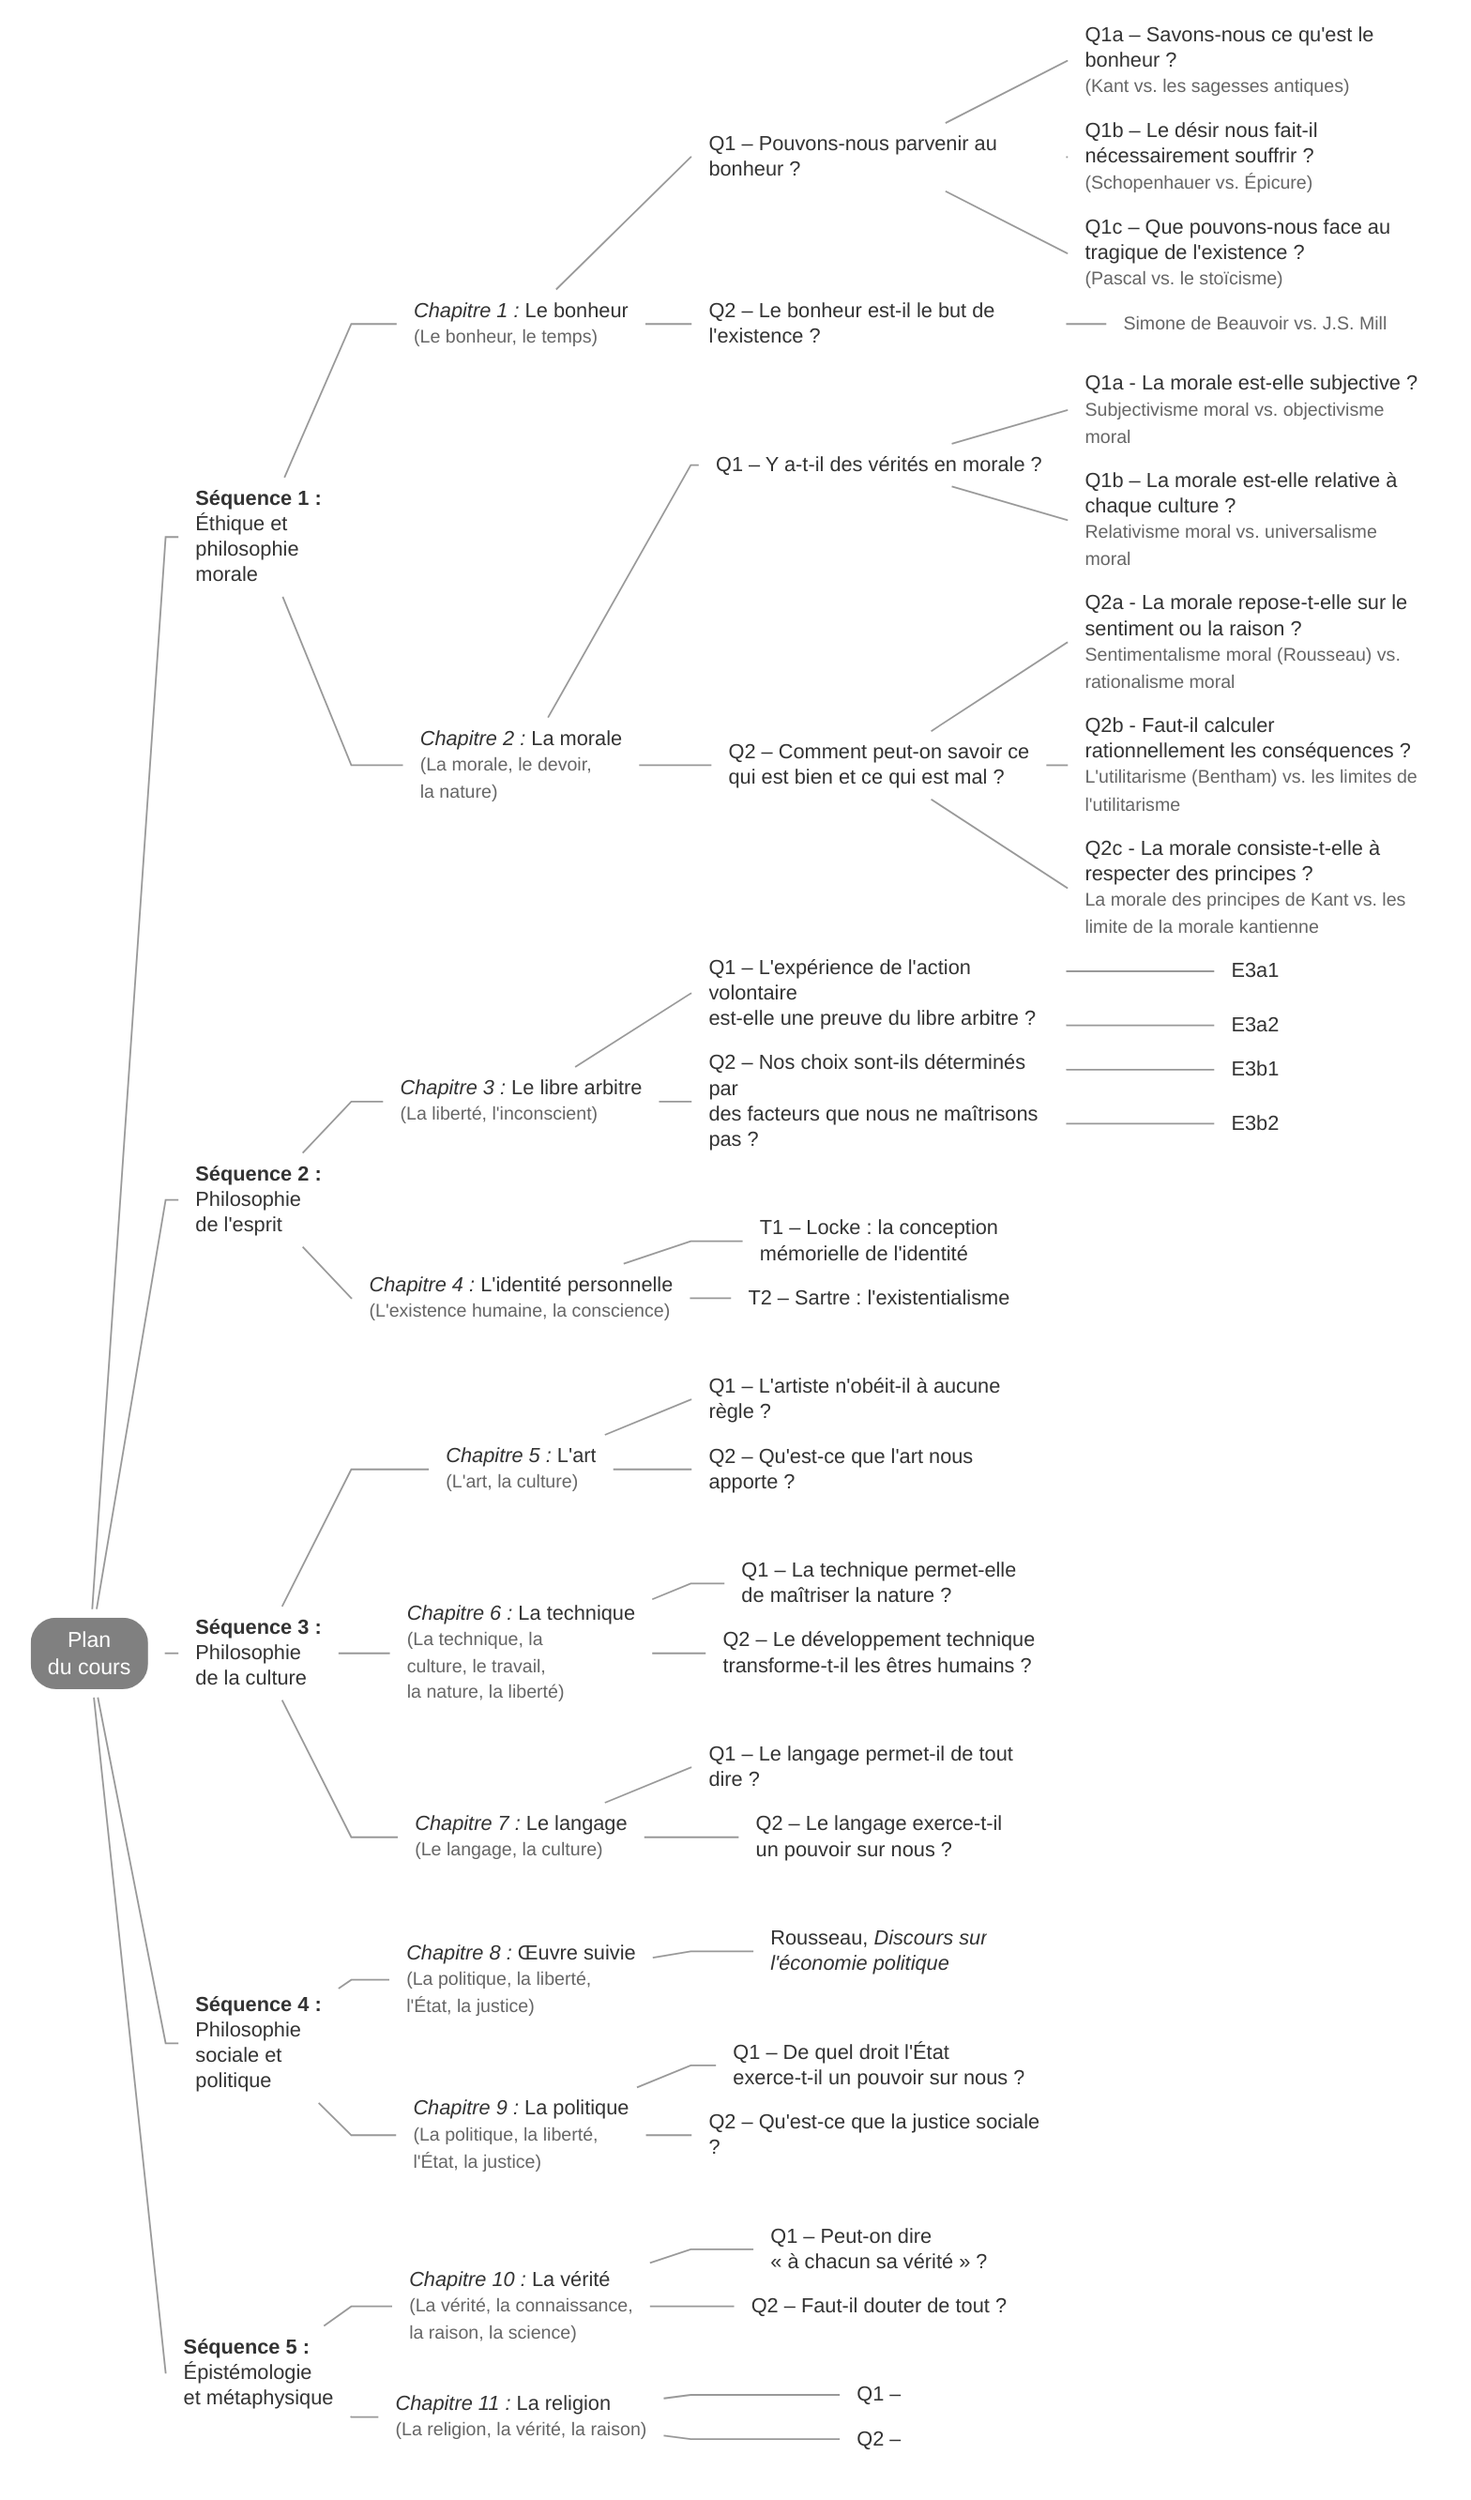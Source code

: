 %%{init{"theme":"base","themeCSS":"* {line-height:1.25em!important; font-size:12px; text-align:left!important; } span span{color:#666; font-size:0.9em;}  g[id*=\"A\"] * {font-size:1.01em;}  g[id*=\"V\"] * {color:transparent} .edge-thickness-normal{stroke-width:1px; stroke:#999;} .edge-thickness-thick{stroke-width:1px!important} .edge-pattern-dotted{stroke:transparent} mark {background-color:grey; color:white; display:block; text-align:center!important; padding:5px 10px; border-radius:15px} ","themeVariables":{"secondaryColor":"transparent","primaryColor":"transparent","primaryBorderColor":"transparent"},"flowchart":{"htmlLabels":true,"padding":5,"rankSpacing":1,"nodeSpacing":1,"curve":"linear"}} }%%
flowchart LR

A[<mark>Plan <br>du cours</mark>]

B1[<b>Séquence 1 :</b></b><br> Éthique et <br> philosophie<br>  morale]
B2[<b>Séquence 2 :</b><br> Philosophie <br> de l'esprit]
B3[<b>Séquence 3 :</b><br> Philosophie<br> de la culture]
B4[<b>Séquence 4 :</b><br> Philosophie<br>sociale et <br>politique]
B5[<b>Séquence 5 :</b><br>Épistémologie <br>et métaphysique]

A --- B1 & B2 & B3 & B4 & B5

B1 --- C1 & C2
B2 --- C3 & C4
B3 --- C5 & C6 & C7
B4 --- C8 & C9
B5 --- C10 & C11

C1["<i>Chapitre 1 :</i> Le bonheur<br><span>(Le bonheur, le temps)</span>"]
C2["<i>Chapitre 2 :</i> La morale<br><span>(La morale, le devoir,<br>la nature)</span>"]

C3["<i>Chapitre 3 :</i> Le libre arbitre<br><span>(La liberté, l'inconscient)</span>"]
C4["<i>Chapitre 4 :</i> L'identité personnelle<br><span>(L'existence humaine, la  conscience)</span>"]

C5["<i>Chapitre 5 :</i> L'art<br><span>(L'art, la culture)</span>"]
C6["<i>Chapitre 6 :</i> La technique<br><span>(La technique, la<br>culture, le travail,<br>la nature, la liberté)</span>"]
C7["<i>Chapitre 7 :</i> Le langage<br><span>(Le langage, la culture)</span>"]

C8["<i>Chapitre 8 :</i> Œuvre suivie<br><span>(La politique, la liberté,<br> l'#Eacute;tat, la justice)</span>"]
C9["<i>Chapitre 9 :</i> La politique<br><span>(La politique, la liberté,<br> l'#Eacute;tat, la justice)</span>"]

C10["<i>Chapitre 10 :</i> La vérité<br><span>(La vérité, la connaissance, <br>la raison, la science)</span>"]
C11["<i>Chapitre 11 :</i> La religion<br><span>(La religion, la vérité, la raison)</span>"]

C1 --- D1a & D1b
C1 -.- V1
C2 --- D2a & D2b
C2 -.- V2
C3 --- D3a & D3b
C3 -.- V3
C4 --- D4a & D4b
C4 -.- V4
C5 --- D5a & D5b
C5 -.- V5
C6 --- D6a & D6b
C6 -.- V6
C7 --- D7a & D7b
C7 -.- V7
C8 --- D8
C8 -.- V8
C9 --- D9a & D9b
C9 -.- V9
C10 --- D10a & D10b
C10 -.- V10
C11 --- D11a & D11b

D1a["Q1 – Pouvons-nous parvenir au bonheur ?"]
D1b["Q2 – Le bonheur est-il le but de l'existence ?"]
D2a["Q1 – Y a-t-il des vérités en morale ?"]
D2b["Q2 – Comment peut-on savoir ce <br>qui est bien et ce qui est mal ?"]
D3a["Q1 – L'expérience de l'action volontaire <br>est-elle une preuve du libre arbitre ?"]
D3b["Q2 – Nos choix sont-ils déterminés par <br>des facteurs que nous ne maîtrisons pas ?"]
D4a["T1 – Locke : la conception <br>mémorielle de l'identité"]
D4b["T2 – Sartre : l'existentialisme"]
D5a["Q1 – L'artiste n'obéit-il à aucune règle ?"]
D5b["Q2 – Qu'est-ce que l'art nous apporte ?"]
D6a["Q1 – La technique permet-elle <br>de maîtriser la nature ?"]
D6b["Q2 – Le développement technique <br>transforme-t-il les êtres humains ?"]
D7a["Q1 – Le langage permet-il de tout dire ?"]
D7b["Q2 – Le langage exerce-t-il<br> un pouvoir sur nous ?"]
D8["Rousseau, <i>Discours sur <br>l'économie politique</i>"]
D9a["Q1 – De quel droit l'État <br>exerce-t-il un pouvoir sur nous ?"]
D9b["Q2 – Qu'est-ce que la justice sociale ?"]
D10a["Q1 – Peut-on dire <br>« à chacun sa vérité » ?"]
D10b["Q2 – Faut-il douter de tout ?"]
D11a["Q1 – "]
D11b["Q2 – "]


D1a --- E1a1 & E1a2 & E1a3
D1b --- E1b1

E1a1["Q1a – Savons-nous ce qu'est le bonheur ? <br><span>(Kant vs. les sagesses antiques)</span>"]
E1a2["Q1b – Le désir nous fait-il nécessairement souffrir ? <br><span>(Schopenhauer vs. Épicure)</span>"]
E1a3["Q1c – Que pouvons-nous face au tragique de l'existence ? <br><span>(Pascal vs. le stoïcisme)</span>"]

E1b1["<span>Simone de Beauvoir vs. J.S. Mill</span>"]

D2a --- E2a1 & E2a2
D2b --- E2b1 & E2b2 & E2b3

E2a1["Q1a - La morale est-elle subjective ? <br><span>Subjectivisme moral vs. objectivisme moral</span>"]
E2a2["Q1b – La morale est-elle relative à chaque culture ? <br><span>Relativisme moral vs. universalisme moral</span>"]

E2b1["Q2a - La morale repose-t-elle sur le sentiment ou la raison ? <br><span>Sentimentalisme moral (Rousseau) vs. rationalisme moral</span>"]
E2b2["Q2b - Faut-il calculer rationnellement les conséquences ? <br><span>L'utilitarisme (Bentham) vs. les limites de l'utilitarisme</span>"]
E2b3["Q2c - La morale consiste-t-elle à respecter des principes ? <br><span>La morale des principes de Kant vs. les limite de la morale kantienne</span>"]

D3a --- E3a1 & E3a2
D3b --- E3b1 & E3b2